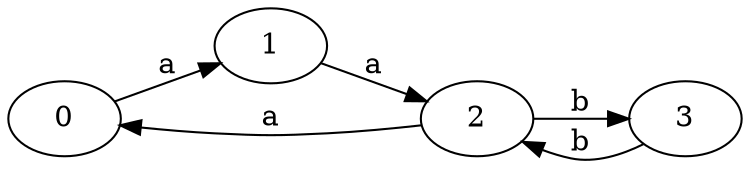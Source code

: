 digraph g
{
rankdir = LR
0 -> 1 [label = "a"]
1 -> 2 [label = "a"]
2 -> 0 [label = "a"]
2 -> 3 [label = "b"]
3 -> 2 [label = "b"]
}